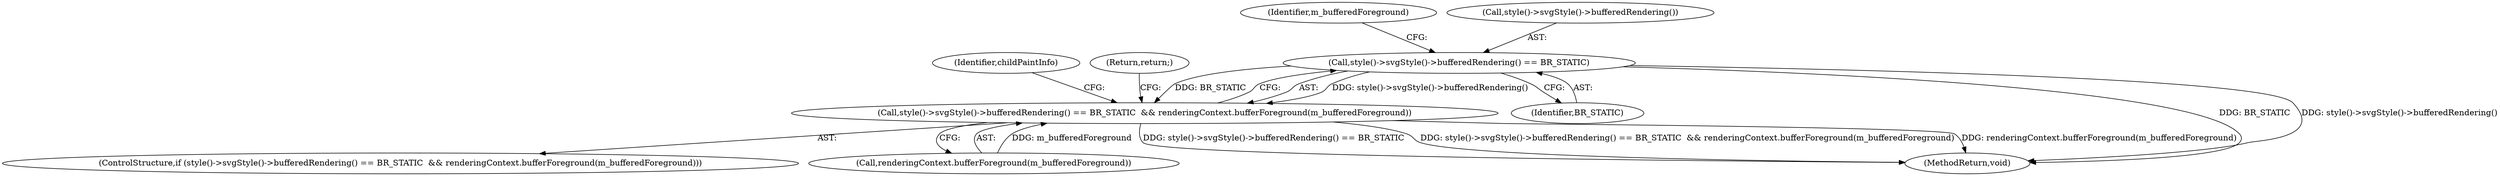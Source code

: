 digraph "1_Chrome_70bcb6b3396a395e871e10b2ff883d92b8218e9f@del" {
"1000170" [label="(Call,style()->svgStyle()->bufferedRendering() == BR_STATIC)"];
"1000169" [label="(Call,style()->svgStyle()->bufferedRendering() == BR_STATIC  && renderingContext.bufferForeground(m_bufferedForeground))"];
"1000170" [label="(Call,style()->svgStyle()->bufferedRendering() == BR_STATIC)"];
"1000174" [label="(Identifier,m_bufferedForeground)"];
"1000172" [label="(Identifier,BR_STATIC)"];
"1000169" [label="(Call,style()->svgStyle()->bufferedRendering() == BR_STATIC  && renderingContext.bufferForeground(m_bufferedForeground))"];
"1000184" [label="(MethodReturn,void)"];
"1000171" [label="(Call,style()->svgStyle()->bufferedRendering())"];
"1000168" [label="(ControlStructure,if (style()->svgStyle()->bufferedRendering() == BR_STATIC  && renderingContext.bufferForeground(m_bufferedForeground)))"];
"1000177" [label="(Identifier,childPaintInfo)"];
"1000173" [label="(Call,renderingContext.bufferForeground(m_bufferedForeground))"];
"1000175" [label="(Return,return;)"];
"1000170" -> "1000169"  [label="AST: "];
"1000170" -> "1000172"  [label="CFG: "];
"1000171" -> "1000170"  [label="AST: "];
"1000172" -> "1000170"  [label="AST: "];
"1000174" -> "1000170"  [label="CFG: "];
"1000169" -> "1000170"  [label="CFG: "];
"1000170" -> "1000184"  [label="DDG: BR_STATIC"];
"1000170" -> "1000184"  [label="DDG: style()->svgStyle()->bufferedRendering()"];
"1000170" -> "1000169"  [label="DDG: style()->svgStyle()->bufferedRendering()"];
"1000170" -> "1000169"  [label="DDG: BR_STATIC"];
"1000169" -> "1000168"  [label="AST: "];
"1000169" -> "1000173"  [label="CFG: "];
"1000173" -> "1000169"  [label="AST: "];
"1000175" -> "1000169"  [label="CFG: "];
"1000177" -> "1000169"  [label="CFG: "];
"1000169" -> "1000184"  [label="DDG: style()->svgStyle()->bufferedRendering() == BR_STATIC  && renderingContext.bufferForeground(m_bufferedForeground)"];
"1000169" -> "1000184"  [label="DDG: renderingContext.bufferForeground(m_bufferedForeground)"];
"1000169" -> "1000184"  [label="DDG: style()->svgStyle()->bufferedRendering() == BR_STATIC"];
"1000173" -> "1000169"  [label="DDG: m_bufferedForeground"];
}
